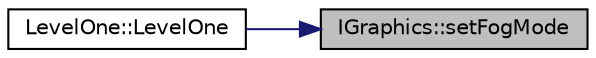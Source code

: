 digraph "IGraphics::setFogMode"
{
 // LATEX_PDF_SIZE
  edge [fontname="Helvetica",fontsize="10",labelfontname="Helvetica",labelfontsize="10"];
  node [fontname="Helvetica",fontsize="10",shape=record];
  rankdir="RL";
  Node1 [label="IGraphics::setFogMode",height=0.2,width=0.4,color="black", fillcolor="grey75", style="filled", fontcolor="black",tooltip=" "];
  Node1 -> Node2 [dir="back",color="midnightblue",fontsize="10",style="solid",fontname="Helvetica"];
  Node2 [label="LevelOne::LevelOne",height=0.2,width=0.4,color="black", fillcolor="white", style="filled",URL="$class_level_one.html#ad7c669cd47b48a7064712f786776a2ad",tooltip="Constructor for level one which assigns key components to the LevelInfo struct for later use in runUn..."];
}
